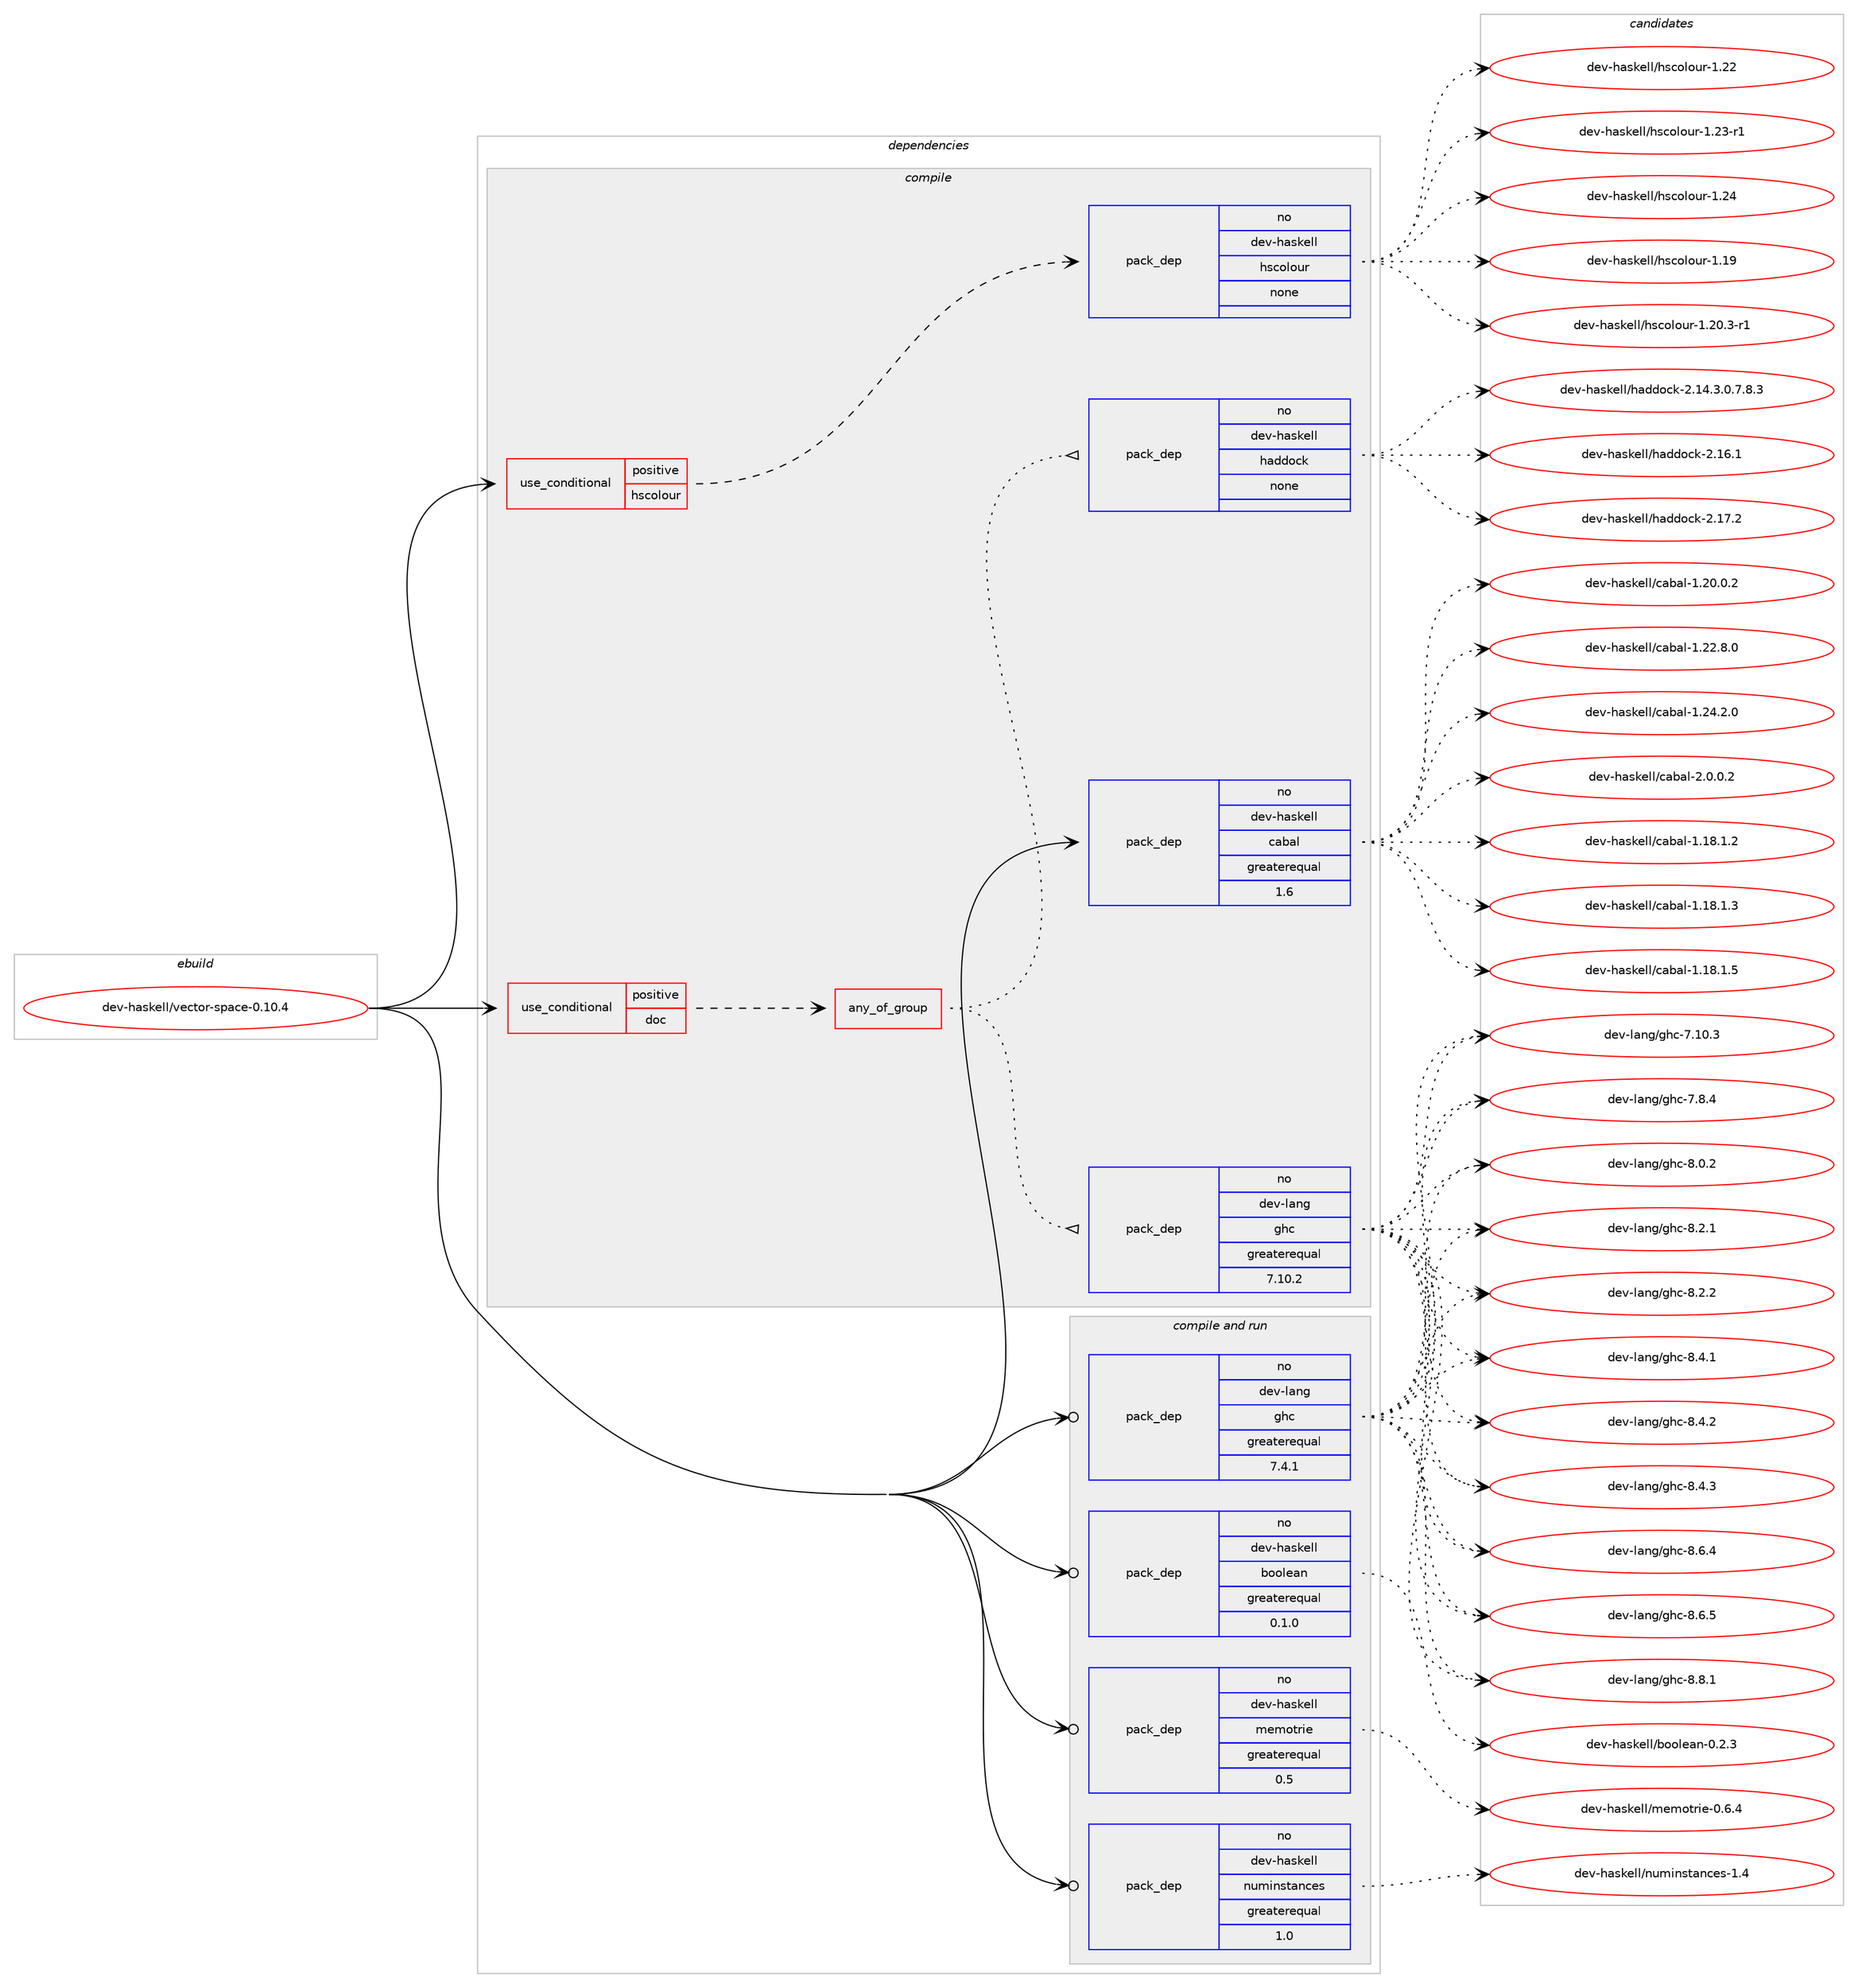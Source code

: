 digraph prolog {

# *************
# Graph options
# *************

newrank=true;
concentrate=true;
compound=true;
graph [rankdir=LR,fontname=Helvetica,fontsize=10,ranksep=1.5];#, ranksep=2.5, nodesep=0.2];
edge  [arrowhead=vee];
node  [fontname=Helvetica,fontsize=10];

# **********
# The ebuild
# **********

subgraph cluster_leftcol {
color=gray;
rank=same;
label=<<i>ebuild</i>>;
id [label="dev-haskell/vector-space-0.10.4", color=red, width=4, href="../dev-haskell/vector-space-0.10.4.svg"];
}

# ****************
# The dependencies
# ****************

subgraph cluster_midcol {
color=gray;
label=<<i>dependencies</i>>;
subgraph cluster_compile {
fillcolor="#eeeeee";
style=filled;
label=<<i>compile</i>>;
subgraph cond128095 {
dependency547018 [label=<<TABLE BORDER="0" CELLBORDER="1" CELLSPACING="0" CELLPADDING="4"><TR><TD ROWSPAN="3" CELLPADDING="10">use_conditional</TD></TR><TR><TD>positive</TD></TR><TR><TD>doc</TD></TR></TABLE>>, shape=none, color=red];
subgraph any10684 {
dependency547019 [label=<<TABLE BORDER="0" CELLBORDER="1" CELLSPACING="0" CELLPADDING="4"><TR><TD CELLPADDING="10">any_of_group</TD></TR></TABLE>>, shape=none, color=red];subgraph pack407882 {
dependency547020 [label=<<TABLE BORDER="0" CELLBORDER="1" CELLSPACING="0" CELLPADDING="4" WIDTH="220"><TR><TD ROWSPAN="6" CELLPADDING="30">pack_dep</TD></TR><TR><TD WIDTH="110">no</TD></TR><TR><TD>dev-haskell</TD></TR><TR><TD>haddock</TD></TR><TR><TD>none</TD></TR><TR><TD></TD></TR></TABLE>>, shape=none, color=blue];
}
dependency547019:e -> dependency547020:w [weight=20,style="dotted",arrowhead="oinv"];
subgraph pack407883 {
dependency547021 [label=<<TABLE BORDER="0" CELLBORDER="1" CELLSPACING="0" CELLPADDING="4" WIDTH="220"><TR><TD ROWSPAN="6" CELLPADDING="30">pack_dep</TD></TR><TR><TD WIDTH="110">no</TD></TR><TR><TD>dev-lang</TD></TR><TR><TD>ghc</TD></TR><TR><TD>greaterequal</TD></TR><TR><TD>7.10.2</TD></TR></TABLE>>, shape=none, color=blue];
}
dependency547019:e -> dependency547021:w [weight=20,style="dotted",arrowhead="oinv"];
}
dependency547018:e -> dependency547019:w [weight=20,style="dashed",arrowhead="vee"];
}
id:e -> dependency547018:w [weight=20,style="solid",arrowhead="vee"];
subgraph cond128096 {
dependency547022 [label=<<TABLE BORDER="0" CELLBORDER="1" CELLSPACING="0" CELLPADDING="4"><TR><TD ROWSPAN="3" CELLPADDING="10">use_conditional</TD></TR><TR><TD>positive</TD></TR><TR><TD>hscolour</TD></TR></TABLE>>, shape=none, color=red];
subgraph pack407884 {
dependency547023 [label=<<TABLE BORDER="0" CELLBORDER="1" CELLSPACING="0" CELLPADDING="4" WIDTH="220"><TR><TD ROWSPAN="6" CELLPADDING="30">pack_dep</TD></TR><TR><TD WIDTH="110">no</TD></TR><TR><TD>dev-haskell</TD></TR><TR><TD>hscolour</TD></TR><TR><TD>none</TD></TR><TR><TD></TD></TR></TABLE>>, shape=none, color=blue];
}
dependency547022:e -> dependency547023:w [weight=20,style="dashed",arrowhead="vee"];
}
id:e -> dependency547022:w [weight=20,style="solid",arrowhead="vee"];
subgraph pack407885 {
dependency547024 [label=<<TABLE BORDER="0" CELLBORDER="1" CELLSPACING="0" CELLPADDING="4" WIDTH="220"><TR><TD ROWSPAN="6" CELLPADDING="30">pack_dep</TD></TR><TR><TD WIDTH="110">no</TD></TR><TR><TD>dev-haskell</TD></TR><TR><TD>cabal</TD></TR><TR><TD>greaterequal</TD></TR><TR><TD>1.6</TD></TR></TABLE>>, shape=none, color=blue];
}
id:e -> dependency547024:w [weight=20,style="solid",arrowhead="vee"];
}
subgraph cluster_compileandrun {
fillcolor="#eeeeee";
style=filled;
label=<<i>compile and run</i>>;
subgraph pack407886 {
dependency547025 [label=<<TABLE BORDER="0" CELLBORDER="1" CELLSPACING="0" CELLPADDING="4" WIDTH="220"><TR><TD ROWSPAN="6" CELLPADDING="30">pack_dep</TD></TR><TR><TD WIDTH="110">no</TD></TR><TR><TD>dev-haskell</TD></TR><TR><TD>boolean</TD></TR><TR><TD>greaterequal</TD></TR><TR><TD>0.1.0</TD></TR></TABLE>>, shape=none, color=blue];
}
id:e -> dependency547025:w [weight=20,style="solid",arrowhead="odotvee"];
subgraph pack407887 {
dependency547026 [label=<<TABLE BORDER="0" CELLBORDER="1" CELLSPACING="0" CELLPADDING="4" WIDTH="220"><TR><TD ROWSPAN="6" CELLPADDING="30">pack_dep</TD></TR><TR><TD WIDTH="110">no</TD></TR><TR><TD>dev-haskell</TD></TR><TR><TD>memotrie</TD></TR><TR><TD>greaterequal</TD></TR><TR><TD>0.5</TD></TR></TABLE>>, shape=none, color=blue];
}
id:e -> dependency547026:w [weight=20,style="solid",arrowhead="odotvee"];
subgraph pack407888 {
dependency547027 [label=<<TABLE BORDER="0" CELLBORDER="1" CELLSPACING="0" CELLPADDING="4" WIDTH="220"><TR><TD ROWSPAN="6" CELLPADDING="30">pack_dep</TD></TR><TR><TD WIDTH="110">no</TD></TR><TR><TD>dev-haskell</TD></TR><TR><TD>numinstances</TD></TR><TR><TD>greaterequal</TD></TR><TR><TD>1.0</TD></TR></TABLE>>, shape=none, color=blue];
}
id:e -> dependency547027:w [weight=20,style="solid",arrowhead="odotvee"];
subgraph pack407889 {
dependency547028 [label=<<TABLE BORDER="0" CELLBORDER="1" CELLSPACING="0" CELLPADDING="4" WIDTH="220"><TR><TD ROWSPAN="6" CELLPADDING="30">pack_dep</TD></TR><TR><TD WIDTH="110">no</TD></TR><TR><TD>dev-lang</TD></TR><TR><TD>ghc</TD></TR><TR><TD>greaterequal</TD></TR><TR><TD>7.4.1</TD></TR></TABLE>>, shape=none, color=blue];
}
id:e -> dependency547028:w [weight=20,style="solid",arrowhead="odotvee"];
}
subgraph cluster_run {
fillcolor="#eeeeee";
style=filled;
label=<<i>run</i>>;
}
}

# **************
# The candidates
# **************

subgraph cluster_choices {
rank=same;
color=gray;
label=<<i>candidates</i>>;

subgraph choice407882 {
color=black;
nodesep=1;
choice1001011184510497115107101108108471049710010011199107455046495246514648465546564651 [label="dev-haskell/haddock-2.14.3.0.7.8.3", color=red, width=4,href="../dev-haskell/haddock-2.14.3.0.7.8.3.svg"];
choice100101118451049711510710110810847104971001001119910745504649544649 [label="dev-haskell/haddock-2.16.1", color=red, width=4,href="../dev-haskell/haddock-2.16.1.svg"];
choice100101118451049711510710110810847104971001001119910745504649554650 [label="dev-haskell/haddock-2.17.2", color=red, width=4,href="../dev-haskell/haddock-2.17.2.svg"];
dependency547020:e -> choice1001011184510497115107101108108471049710010011199107455046495246514648465546564651:w [style=dotted,weight="100"];
dependency547020:e -> choice100101118451049711510710110810847104971001001119910745504649544649:w [style=dotted,weight="100"];
dependency547020:e -> choice100101118451049711510710110810847104971001001119910745504649554650:w [style=dotted,weight="100"];
}
subgraph choice407883 {
color=black;
nodesep=1;
choice1001011184510897110103471031049945554649484651 [label="dev-lang/ghc-7.10.3", color=red, width=4,href="../dev-lang/ghc-7.10.3.svg"];
choice10010111845108971101034710310499455546564652 [label="dev-lang/ghc-7.8.4", color=red, width=4,href="../dev-lang/ghc-7.8.4.svg"];
choice10010111845108971101034710310499455646484650 [label="dev-lang/ghc-8.0.2", color=red, width=4,href="../dev-lang/ghc-8.0.2.svg"];
choice10010111845108971101034710310499455646504649 [label="dev-lang/ghc-8.2.1", color=red, width=4,href="../dev-lang/ghc-8.2.1.svg"];
choice10010111845108971101034710310499455646504650 [label="dev-lang/ghc-8.2.2", color=red, width=4,href="../dev-lang/ghc-8.2.2.svg"];
choice10010111845108971101034710310499455646524649 [label="dev-lang/ghc-8.4.1", color=red, width=4,href="../dev-lang/ghc-8.4.1.svg"];
choice10010111845108971101034710310499455646524650 [label="dev-lang/ghc-8.4.2", color=red, width=4,href="../dev-lang/ghc-8.4.2.svg"];
choice10010111845108971101034710310499455646524651 [label="dev-lang/ghc-8.4.3", color=red, width=4,href="../dev-lang/ghc-8.4.3.svg"];
choice10010111845108971101034710310499455646544652 [label="dev-lang/ghc-8.6.4", color=red, width=4,href="../dev-lang/ghc-8.6.4.svg"];
choice10010111845108971101034710310499455646544653 [label="dev-lang/ghc-8.6.5", color=red, width=4,href="../dev-lang/ghc-8.6.5.svg"];
choice10010111845108971101034710310499455646564649 [label="dev-lang/ghc-8.8.1", color=red, width=4,href="../dev-lang/ghc-8.8.1.svg"];
dependency547021:e -> choice1001011184510897110103471031049945554649484651:w [style=dotted,weight="100"];
dependency547021:e -> choice10010111845108971101034710310499455546564652:w [style=dotted,weight="100"];
dependency547021:e -> choice10010111845108971101034710310499455646484650:w [style=dotted,weight="100"];
dependency547021:e -> choice10010111845108971101034710310499455646504649:w [style=dotted,weight="100"];
dependency547021:e -> choice10010111845108971101034710310499455646504650:w [style=dotted,weight="100"];
dependency547021:e -> choice10010111845108971101034710310499455646524649:w [style=dotted,weight="100"];
dependency547021:e -> choice10010111845108971101034710310499455646524650:w [style=dotted,weight="100"];
dependency547021:e -> choice10010111845108971101034710310499455646524651:w [style=dotted,weight="100"];
dependency547021:e -> choice10010111845108971101034710310499455646544652:w [style=dotted,weight="100"];
dependency547021:e -> choice10010111845108971101034710310499455646544653:w [style=dotted,weight="100"];
dependency547021:e -> choice10010111845108971101034710310499455646564649:w [style=dotted,weight="100"];
}
subgraph choice407884 {
color=black;
nodesep=1;
choice100101118451049711510710110810847104115991111081111171144549464957 [label="dev-haskell/hscolour-1.19", color=red, width=4,href="../dev-haskell/hscolour-1.19.svg"];
choice10010111845104971151071011081084710411599111108111117114454946504846514511449 [label="dev-haskell/hscolour-1.20.3-r1", color=red, width=4,href="../dev-haskell/hscolour-1.20.3-r1.svg"];
choice100101118451049711510710110810847104115991111081111171144549465050 [label="dev-haskell/hscolour-1.22", color=red, width=4,href="../dev-haskell/hscolour-1.22.svg"];
choice1001011184510497115107101108108471041159911110811111711445494650514511449 [label="dev-haskell/hscolour-1.23-r1", color=red, width=4,href="../dev-haskell/hscolour-1.23-r1.svg"];
choice100101118451049711510710110810847104115991111081111171144549465052 [label="dev-haskell/hscolour-1.24", color=red, width=4,href="../dev-haskell/hscolour-1.24.svg"];
dependency547023:e -> choice100101118451049711510710110810847104115991111081111171144549464957:w [style=dotted,weight="100"];
dependency547023:e -> choice10010111845104971151071011081084710411599111108111117114454946504846514511449:w [style=dotted,weight="100"];
dependency547023:e -> choice100101118451049711510710110810847104115991111081111171144549465050:w [style=dotted,weight="100"];
dependency547023:e -> choice1001011184510497115107101108108471041159911110811111711445494650514511449:w [style=dotted,weight="100"];
dependency547023:e -> choice100101118451049711510710110810847104115991111081111171144549465052:w [style=dotted,weight="100"];
}
subgraph choice407885 {
color=black;
nodesep=1;
choice10010111845104971151071011081084799979897108454946495646494650 [label="dev-haskell/cabal-1.18.1.2", color=red, width=4,href="../dev-haskell/cabal-1.18.1.2.svg"];
choice10010111845104971151071011081084799979897108454946495646494651 [label="dev-haskell/cabal-1.18.1.3", color=red, width=4,href="../dev-haskell/cabal-1.18.1.3.svg"];
choice10010111845104971151071011081084799979897108454946495646494653 [label="dev-haskell/cabal-1.18.1.5", color=red, width=4,href="../dev-haskell/cabal-1.18.1.5.svg"];
choice10010111845104971151071011081084799979897108454946504846484650 [label="dev-haskell/cabal-1.20.0.2", color=red, width=4,href="../dev-haskell/cabal-1.20.0.2.svg"];
choice10010111845104971151071011081084799979897108454946505046564648 [label="dev-haskell/cabal-1.22.8.0", color=red, width=4,href="../dev-haskell/cabal-1.22.8.0.svg"];
choice10010111845104971151071011081084799979897108454946505246504648 [label="dev-haskell/cabal-1.24.2.0", color=red, width=4,href="../dev-haskell/cabal-1.24.2.0.svg"];
choice100101118451049711510710110810847999798971084550464846484650 [label="dev-haskell/cabal-2.0.0.2", color=red, width=4,href="../dev-haskell/cabal-2.0.0.2.svg"];
dependency547024:e -> choice10010111845104971151071011081084799979897108454946495646494650:w [style=dotted,weight="100"];
dependency547024:e -> choice10010111845104971151071011081084799979897108454946495646494651:w [style=dotted,weight="100"];
dependency547024:e -> choice10010111845104971151071011081084799979897108454946495646494653:w [style=dotted,weight="100"];
dependency547024:e -> choice10010111845104971151071011081084799979897108454946504846484650:w [style=dotted,weight="100"];
dependency547024:e -> choice10010111845104971151071011081084799979897108454946505046564648:w [style=dotted,weight="100"];
dependency547024:e -> choice10010111845104971151071011081084799979897108454946505246504648:w [style=dotted,weight="100"];
dependency547024:e -> choice100101118451049711510710110810847999798971084550464846484650:w [style=dotted,weight="100"];
}
subgraph choice407886 {
color=black;
nodesep=1;
choice1001011184510497115107101108108479811111110810197110454846504651 [label="dev-haskell/boolean-0.2.3", color=red, width=4,href="../dev-haskell/boolean-0.2.3.svg"];
dependency547025:e -> choice1001011184510497115107101108108479811111110810197110454846504651:w [style=dotted,weight="100"];
}
subgraph choice407887 {
color=black;
nodesep=1;
choice100101118451049711510710110810847109101109111116114105101454846544652 [label="dev-haskell/memotrie-0.6.4", color=red, width=4,href="../dev-haskell/memotrie-0.6.4.svg"];
dependency547026:e -> choice100101118451049711510710110810847109101109111116114105101454846544652:w [style=dotted,weight="100"];
}
subgraph choice407888 {
color=black;
nodesep=1;
choice100101118451049711510710110810847110117109105110115116971109910111545494652 [label="dev-haskell/numinstances-1.4", color=red, width=4,href="../dev-haskell/numinstances-1.4.svg"];
dependency547027:e -> choice100101118451049711510710110810847110117109105110115116971109910111545494652:w [style=dotted,weight="100"];
}
subgraph choice407889 {
color=black;
nodesep=1;
choice1001011184510897110103471031049945554649484651 [label="dev-lang/ghc-7.10.3", color=red, width=4,href="../dev-lang/ghc-7.10.3.svg"];
choice10010111845108971101034710310499455546564652 [label="dev-lang/ghc-7.8.4", color=red, width=4,href="../dev-lang/ghc-7.8.4.svg"];
choice10010111845108971101034710310499455646484650 [label="dev-lang/ghc-8.0.2", color=red, width=4,href="../dev-lang/ghc-8.0.2.svg"];
choice10010111845108971101034710310499455646504649 [label="dev-lang/ghc-8.2.1", color=red, width=4,href="../dev-lang/ghc-8.2.1.svg"];
choice10010111845108971101034710310499455646504650 [label="dev-lang/ghc-8.2.2", color=red, width=4,href="../dev-lang/ghc-8.2.2.svg"];
choice10010111845108971101034710310499455646524649 [label="dev-lang/ghc-8.4.1", color=red, width=4,href="../dev-lang/ghc-8.4.1.svg"];
choice10010111845108971101034710310499455646524650 [label="dev-lang/ghc-8.4.2", color=red, width=4,href="../dev-lang/ghc-8.4.2.svg"];
choice10010111845108971101034710310499455646524651 [label="dev-lang/ghc-8.4.3", color=red, width=4,href="../dev-lang/ghc-8.4.3.svg"];
choice10010111845108971101034710310499455646544652 [label="dev-lang/ghc-8.6.4", color=red, width=4,href="../dev-lang/ghc-8.6.4.svg"];
choice10010111845108971101034710310499455646544653 [label="dev-lang/ghc-8.6.5", color=red, width=4,href="../dev-lang/ghc-8.6.5.svg"];
choice10010111845108971101034710310499455646564649 [label="dev-lang/ghc-8.8.1", color=red, width=4,href="../dev-lang/ghc-8.8.1.svg"];
dependency547028:e -> choice1001011184510897110103471031049945554649484651:w [style=dotted,weight="100"];
dependency547028:e -> choice10010111845108971101034710310499455546564652:w [style=dotted,weight="100"];
dependency547028:e -> choice10010111845108971101034710310499455646484650:w [style=dotted,weight="100"];
dependency547028:e -> choice10010111845108971101034710310499455646504649:w [style=dotted,weight="100"];
dependency547028:e -> choice10010111845108971101034710310499455646504650:w [style=dotted,weight="100"];
dependency547028:e -> choice10010111845108971101034710310499455646524649:w [style=dotted,weight="100"];
dependency547028:e -> choice10010111845108971101034710310499455646524650:w [style=dotted,weight="100"];
dependency547028:e -> choice10010111845108971101034710310499455646524651:w [style=dotted,weight="100"];
dependency547028:e -> choice10010111845108971101034710310499455646544652:w [style=dotted,weight="100"];
dependency547028:e -> choice10010111845108971101034710310499455646544653:w [style=dotted,weight="100"];
dependency547028:e -> choice10010111845108971101034710310499455646564649:w [style=dotted,weight="100"];
}
}

}
